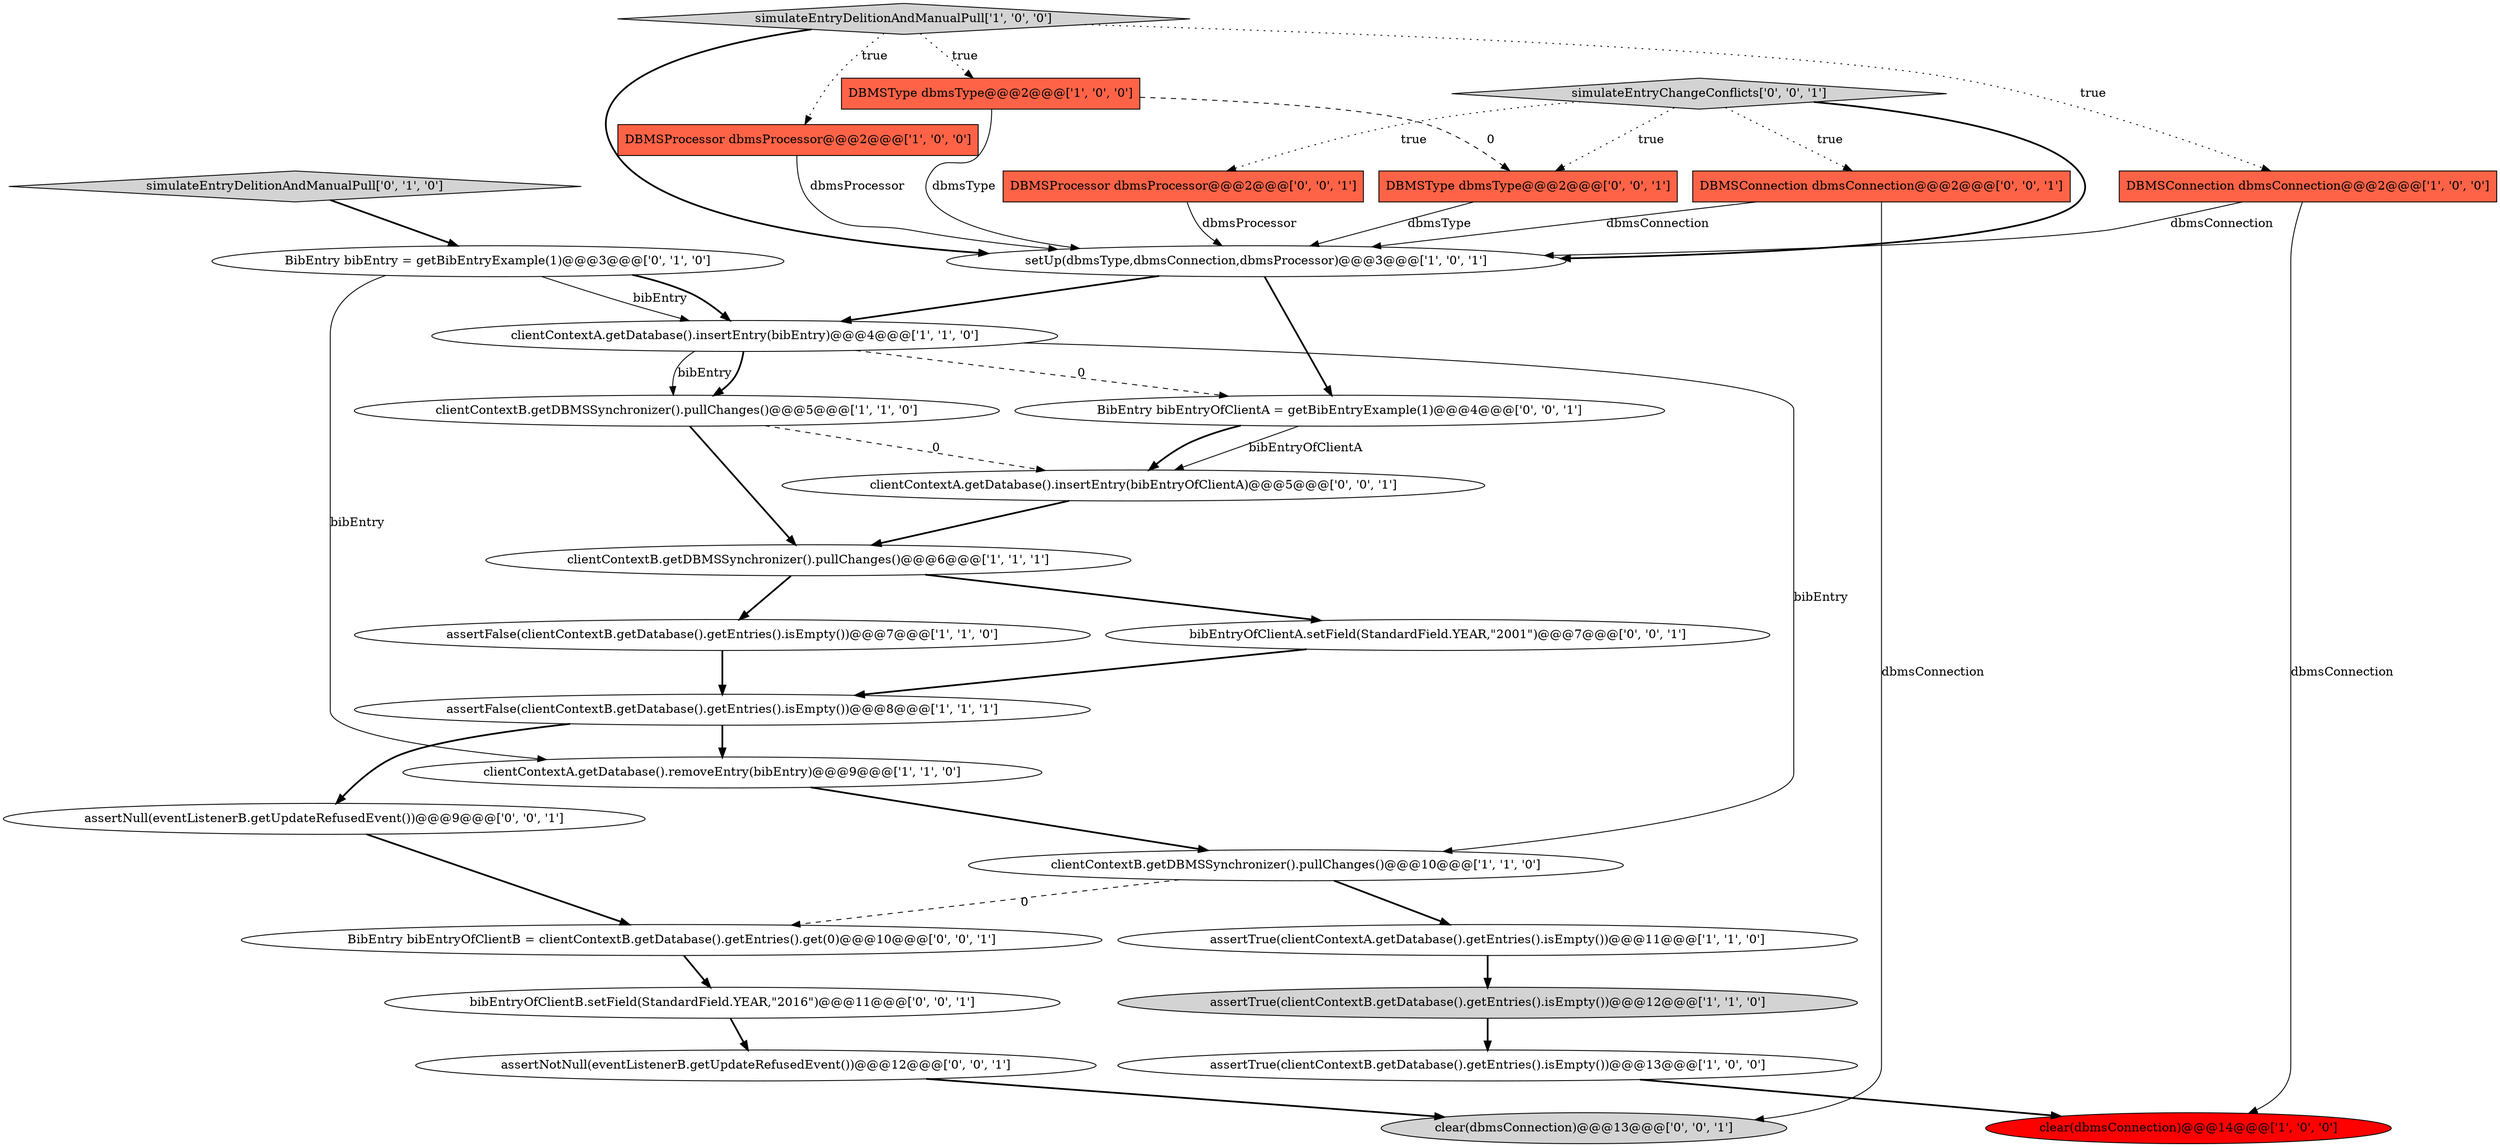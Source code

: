 digraph {
18 [style = filled, label = "DBMSConnection dbmsConnection@@@2@@@['0', '0', '1']", fillcolor = tomato, shape = box image = "AAA0AAABBB3BBB"];
14 [style = filled, label = "assertFalse(clientContextB.getDatabase().getEntries().isEmpty())@@@7@@@['1', '1', '0']", fillcolor = white, shape = ellipse image = "AAA0AAABBB1BBB"];
9 [style = filled, label = "assertFalse(clientContextB.getDatabase().getEntries().isEmpty())@@@8@@@['1', '1', '1']", fillcolor = white, shape = ellipse image = "AAA0AAABBB1BBB"];
21 [style = filled, label = "clientContextA.getDatabase().insertEntry(bibEntryOfClientA)@@@5@@@['0', '0', '1']", fillcolor = white, shape = ellipse image = "AAA0AAABBB3BBB"];
8 [style = filled, label = "assertTrue(clientContextB.getDatabase().getEntries().isEmpty())@@@13@@@['1', '0', '0']", fillcolor = white, shape = ellipse image = "AAA0AAABBB1BBB"];
28 [style = filled, label = "assertNull(eventListenerB.getUpdateRefusedEvent())@@@9@@@['0', '0', '1']", fillcolor = white, shape = ellipse image = "AAA0AAABBB3BBB"];
23 [style = filled, label = "DBMSProcessor dbmsProcessor@@@2@@@['0', '0', '1']", fillcolor = tomato, shape = box image = "AAA0AAABBB3BBB"];
17 [style = filled, label = "simulateEntryDelitionAndManualPull['0', '1', '0']", fillcolor = lightgray, shape = diamond image = "AAA0AAABBB2BBB"];
19 [style = filled, label = "bibEntryOfClientB.setField(StandardField.YEAR,\"2016\")@@@11@@@['0', '0', '1']", fillcolor = white, shape = ellipse image = "AAA0AAABBB3BBB"];
20 [style = filled, label = "BibEntry bibEntryOfClientB = clientContextB.getDatabase().getEntries().get(0)@@@10@@@['0', '0', '1']", fillcolor = white, shape = ellipse image = "AAA0AAABBB3BBB"];
6 [style = filled, label = "DBMSType dbmsType@@@2@@@['1', '0', '0']", fillcolor = tomato, shape = box image = "AAA1AAABBB1BBB"];
1 [style = filled, label = "DBMSProcessor dbmsProcessor@@@2@@@['1', '0', '0']", fillcolor = tomato, shape = box image = "AAA0AAABBB1BBB"];
0 [style = filled, label = "DBMSConnection dbmsConnection@@@2@@@['1', '0', '0']", fillcolor = tomato, shape = box image = "AAA0AAABBB1BBB"];
29 [style = filled, label = "clear(dbmsConnection)@@@13@@@['0', '0', '1']", fillcolor = lightgray, shape = ellipse image = "AAA0AAABBB3BBB"];
11 [style = filled, label = "assertTrue(clientContextA.getDatabase().getEntries().isEmpty())@@@11@@@['1', '1', '0']", fillcolor = white, shape = ellipse image = "AAA0AAABBB1BBB"];
5 [style = filled, label = "clientContextB.getDBMSSynchronizer().pullChanges()@@@5@@@['1', '1', '0']", fillcolor = white, shape = ellipse image = "AAA0AAABBB1BBB"];
15 [style = filled, label = "simulateEntryDelitionAndManualPull['1', '0', '0']", fillcolor = lightgray, shape = diamond image = "AAA0AAABBB1BBB"];
12 [style = filled, label = "assertTrue(clientContextB.getDatabase().getEntries().isEmpty())@@@12@@@['1', '1', '0']", fillcolor = lightgray, shape = ellipse image = "AAA0AAABBB1BBB"];
2 [style = filled, label = "clear(dbmsConnection)@@@14@@@['1', '0', '0']", fillcolor = red, shape = ellipse image = "AAA1AAABBB1BBB"];
10 [style = filled, label = "clientContextA.getDatabase().removeEntry(bibEntry)@@@9@@@['1', '1', '0']", fillcolor = white, shape = ellipse image = "AAA0AAABBB1BBB"];
26 [style = filled, label = "simulateEntryChangeConflicts['0', '0', '1']", fillcolor = lightgray, shape = diamond image = "AAA0AAABBB3BBB"];
16 [style = filled, label = "BibEntry bibEntry = getBibEntryExample(1)@@@3@@@['0', '1', '0']", fillcolor = white, shape = ellipse image = "AAA0AAABBB2BBB"];
25 [style = filled, label = "assertNotNull(eventListenerB.getUpdateRefusedEvent())@@@12@@@['0', '0', '1']", fillcolor = white, shape = ellipse image = "AAA0AAABBB3BBB"];
3 [style = filled, label = "setUp(dbmsType,dbmsConnection,dbmsProcessor)@@@3@@@['1', '0', '1']", fillcolor = white, shape = ellipse image = "AAA0AAABBB1BBB"];
4 [style = filled, label = "clientContextA.getDatabase().insertEntry(bibEntry)@@@4@@@['1', '1', '0']", fillcolor = white, shape = ellipse image = "AAA0AAABBB1BBB"];
7 [style = filled, label = "clientContextB.getDBMSSynchronizer().pullChanges()@@@10@@@['1', '1', '0']", fillcolor = white, shape = ellipse image = "AAA0AAABBB1BBB"];
27 [style = filled, label = "DBMSType dbmsType@@@2@@@['0', '0', '1']", fillcolor = tomato, shape = box image = "AAA0AAABBB3BBB"];
13 [style = filled, label = "clientContextB.getDBMSSynchronizer().pullChanges()@@@6@@@['1', '1', '1']", fillcolor = white, shape = ellipse image = "AAA0AAABBB1BBB"];
24 [style = filled, label = "BibEntry bibEntryOfClientA = getBibEntryExample(1)@@@4@@@['0', '0', '1']", fillcolor = white, shape = ellipse image = "AAA0AAABBB3BBB"];
22 [style = filled, label = "bibEntryOfClientA.setField(StandardField.YEAR,\"2001\")@@@7@@@['0', '0', '1']", fillcolor = white, shape = ellipse image = "AAA0AAABBB3BBB"];
7->11 [style = bold, label=""];
3->24 [style = bold, label=""];
28->20 [style = bold, label=""];
0->2 [style = solid, label="dbmsConnection"];
26->3 [style = bold, label=""];
26->27 [style = dotted, label="true"];
22->9 [style = bold, label=""];
18->29 [style = solid, label="dbmsConnection"];
16->10 [style = solid, label="bibEntry"];
7->20 [style = dashed, label="0"];
16->4 [style = solid, label="bibEntry"];
27->3 [style = solid, label="dbmsType"];
11->12 [style = bold, label=""];
26->23 [style = dotted, label="true"];
9->10 [style = bold, label=""];
25->29 [style = bold, label=""];
15->3 [style = bold, label=""];
0->3 [style = solid, label="dbmsConnection"];
15->0 [style = dotted, label="true"];
3->4 [style = bold, label=""];
10->7 [style = bold, label=""];
1->3 [style = solid, label="dbmsProcessor"];
19->25 [style = bold, label=""];
9->28 [style = bold, label=""];
8->2 [style = bold, label=""];
24->21 [style = bold, label=""];
6->27 [style = dashed, label="0"];
12->8 [style = bold, label=""];
18->3 [style = solid, label="dbmsConnection"];
15->6 [style = dotted, label="true"];
5->13 [style = bold, label=""];
15->1 [style = dotted, label="true"];
5->21 [style = dashed, label="0"];
23->3 [style = solid, label="dbmsProcessor"];
26->18 [style = dotted, label="true"];
14->9 [style = bold, label=""];
24->21 [style = solid, label="bibEntryOfClientA"];
4->7 [style = solid, label="bibEntry"];
4->5 [style = solid, label="bibEntry"];
13->22 [style = bold, label=""];
4->24 [style = dashed, label="0"];
16->4 [style = bold, label=""];
20->19 [style = bold, label=""];
6->3 [style = solid, label="dbmsType"];
4->5 [style = bold, label=""];
13->14 [style = bold, label=""];
17->16 [style = bold, label=""];
21->13 [style = bold, label=""];
}
